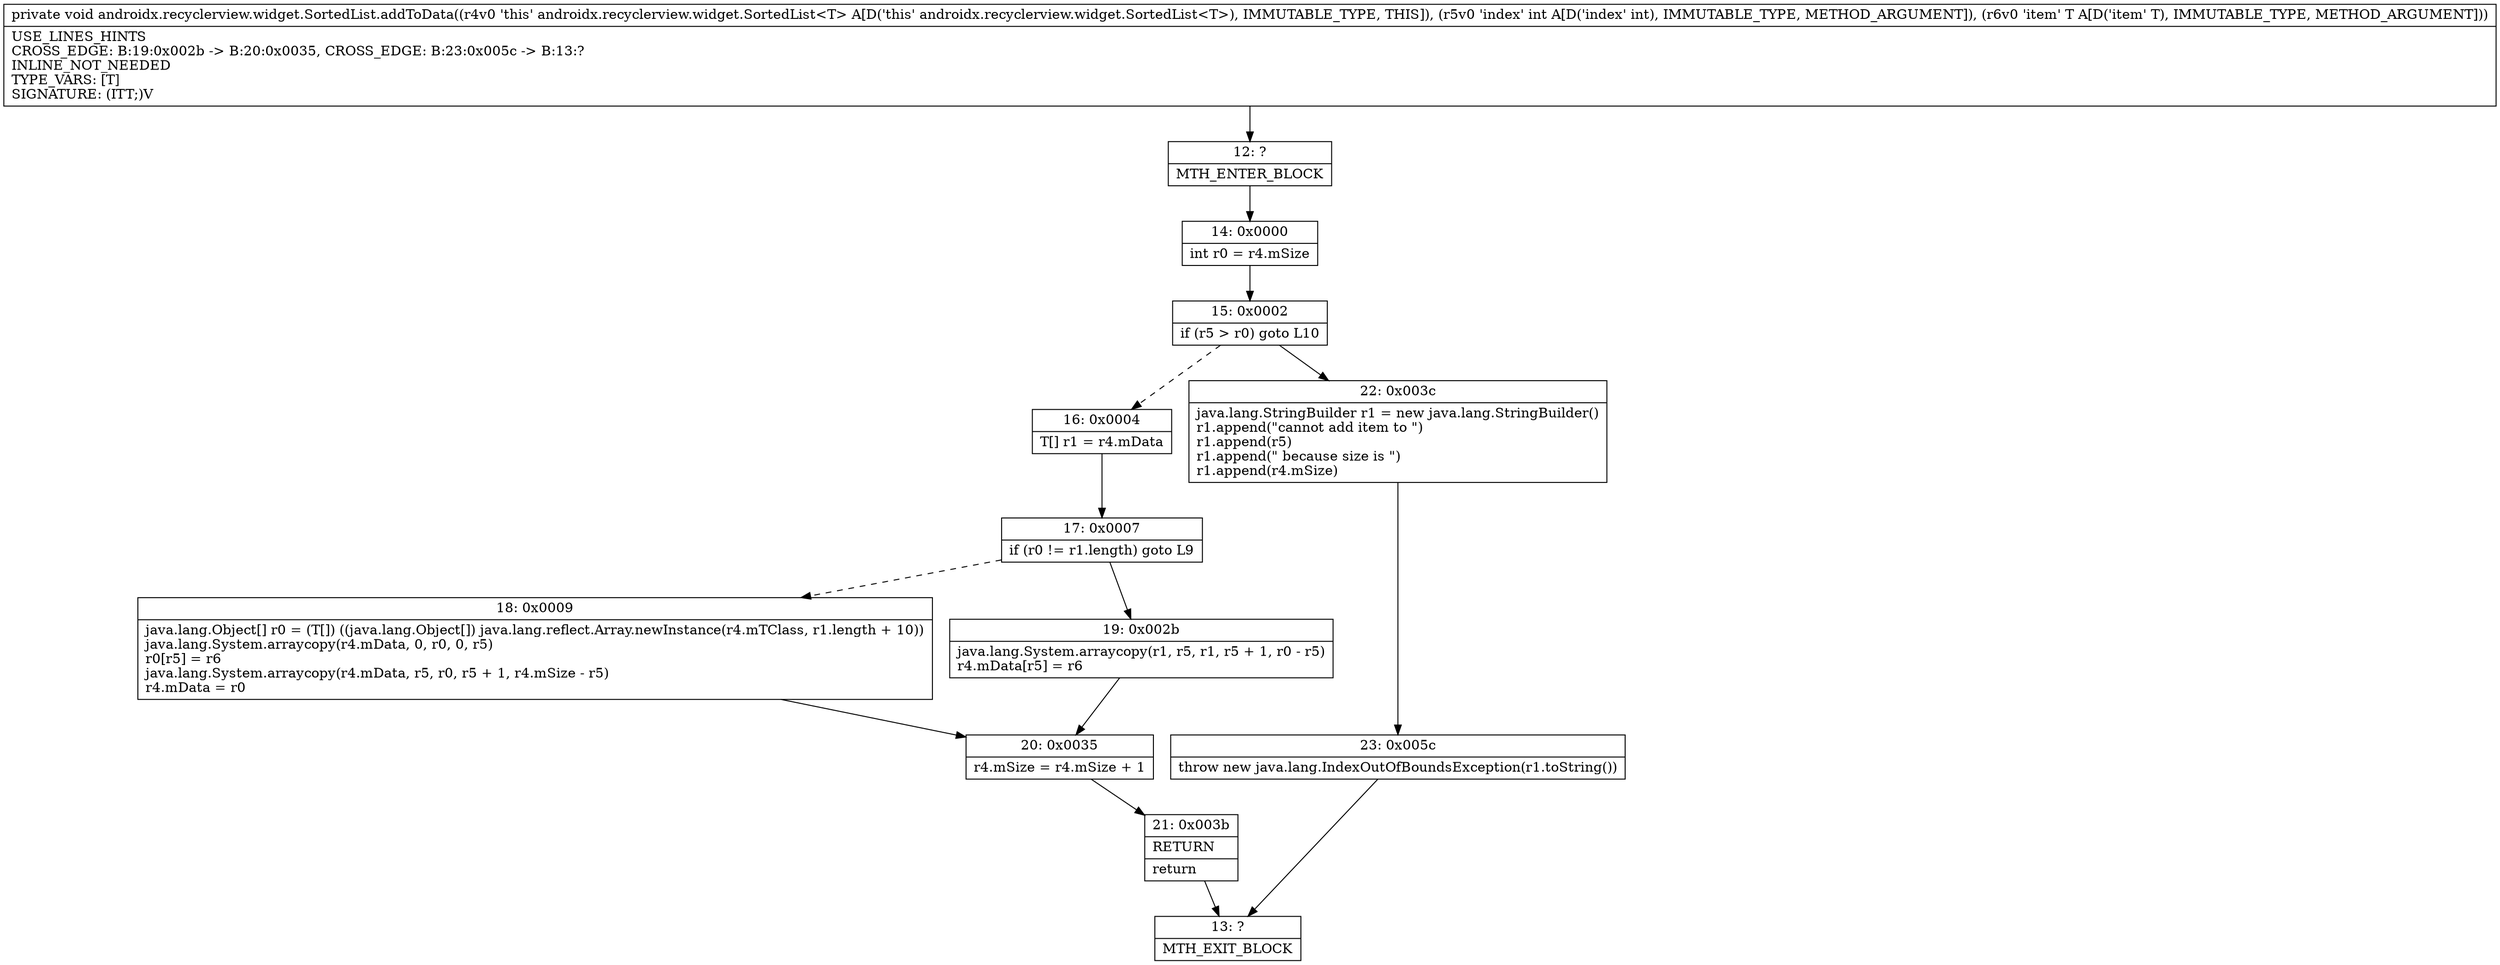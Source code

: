 digraph "CFG forandroidx.recyclerview.widget.SortedList.addToData(ILjava\/lang\/Object;)V" {
Node_12 [shape=record,label="{12\:\ ?|MTH_ENTER_BLOCK\l}"];
Node_14 [shape=record,label="{14\:\ 0x0000|int r0 = r4.mSize\l}"];
Node_15 [shape=record,label="{15\:\ 0x0002|if (r5 \> r0) goto L10\l}"];
Node_16 [shape=record,label="{16\:\ 0x0004|T[] r1 = r4.mData\l}"];
Node_17 [shape=record,label="{17\:\ 0x0007|if (r0 != r1.length) goto L9\l}"];
Node_18 [shape=record,label="{18\:\ 0x0009|java.lang.Object[] r0 = (T[]) ((java.lang.Object[]) java.lang.reflect.Array.newInstance(r4.mTClass, r1.length + 10))\ljava.lang.System.arraycopy(r4.mData, 0, r0, 0, r5)\lr0[r5] = r6\ljava.lang.System.arraycopy(r4.mData, r5, r0, r5 + 1, r4.mSize \- r5)\lr4.mData = r0\l}"];
Node_20 [shape=record,label="{20\:\ 0x0035|r4.mSize = r4.mSize + 1\l}"];
Node_21 [shape=record,label="{21\:\ 0x003b|RETURN\l|return\l}"];
Node_13 [shape=record,label="{13\:\ ?|MTH_EXIT_BLOCK\l}"];
Node_19 [shape=record,label="{19\:\ 0x002b|java.lang.System.arraycopy(r1, r5, r1, r5 + 1, r0 \- r5)\lr4.mData[r5] = r6\l}"];
Node_22 [shape=record,label="{22\:\ 0x003c|java.lang.StringBuilder r1 = new java.lang.StringBuilder()\lr1.append(\"cannot add item to \")\lr1.append(r5)\lr1.append(\" because size is \")\lr1.append(r4.mSize)\l}"];
Node_23 [shape=record,label="{23\:\ 0x005c|throw new java.lang.IndexOutOfBoundsException(r1.toString())\l}"];
MethodNode[shape=record,label="{private void androidx.recyclerview.widget.SortedList.addToData((r4v0 'this' androidx.recyclerview.widget.SortedList\<T\> A[D('this' androidx.recyclerview.widget.SortedList\<T\>), IMMUTABLE_TYPE, THIS]), (r5v0 'index' int A[D('index' int), IMMUTABLE_TYPE, METHOD_ARGUMENT]), (r6v0 'item' T A[D('item' T), IMMUTABLE_TYPE, METHOD_ARGUMENT]))  | USE_LINES_HINTS\lCROSS_EDGE: B:19:0x002b \-\> B:20:0x0035, CROSS_EDGE: B:23:0x005c \-\> B:13:?\lINLINE_NOT_NEEDED\lTYPE_VARS: [T]\lSIGNATURE: (ITT;)V\l}"];
MethodNode -> Node_12;Node_12 -> Node_14;
Node_14 -> Node_15;
Node_15 -> Node_16[style=dashed];
Node_15 -> Node_22;
Node_16 -> Node_17;
Node_17 -> Node_18[style=dashed];
Node_17 -> Node_19;
Node_18 -> Node_20;
Node_20 -> Node_21;
Node_21 -> Node_13;
Node_19 -> Node_20;
Node_22 -> Node_23;
Node_23 -> Node_13;
}

